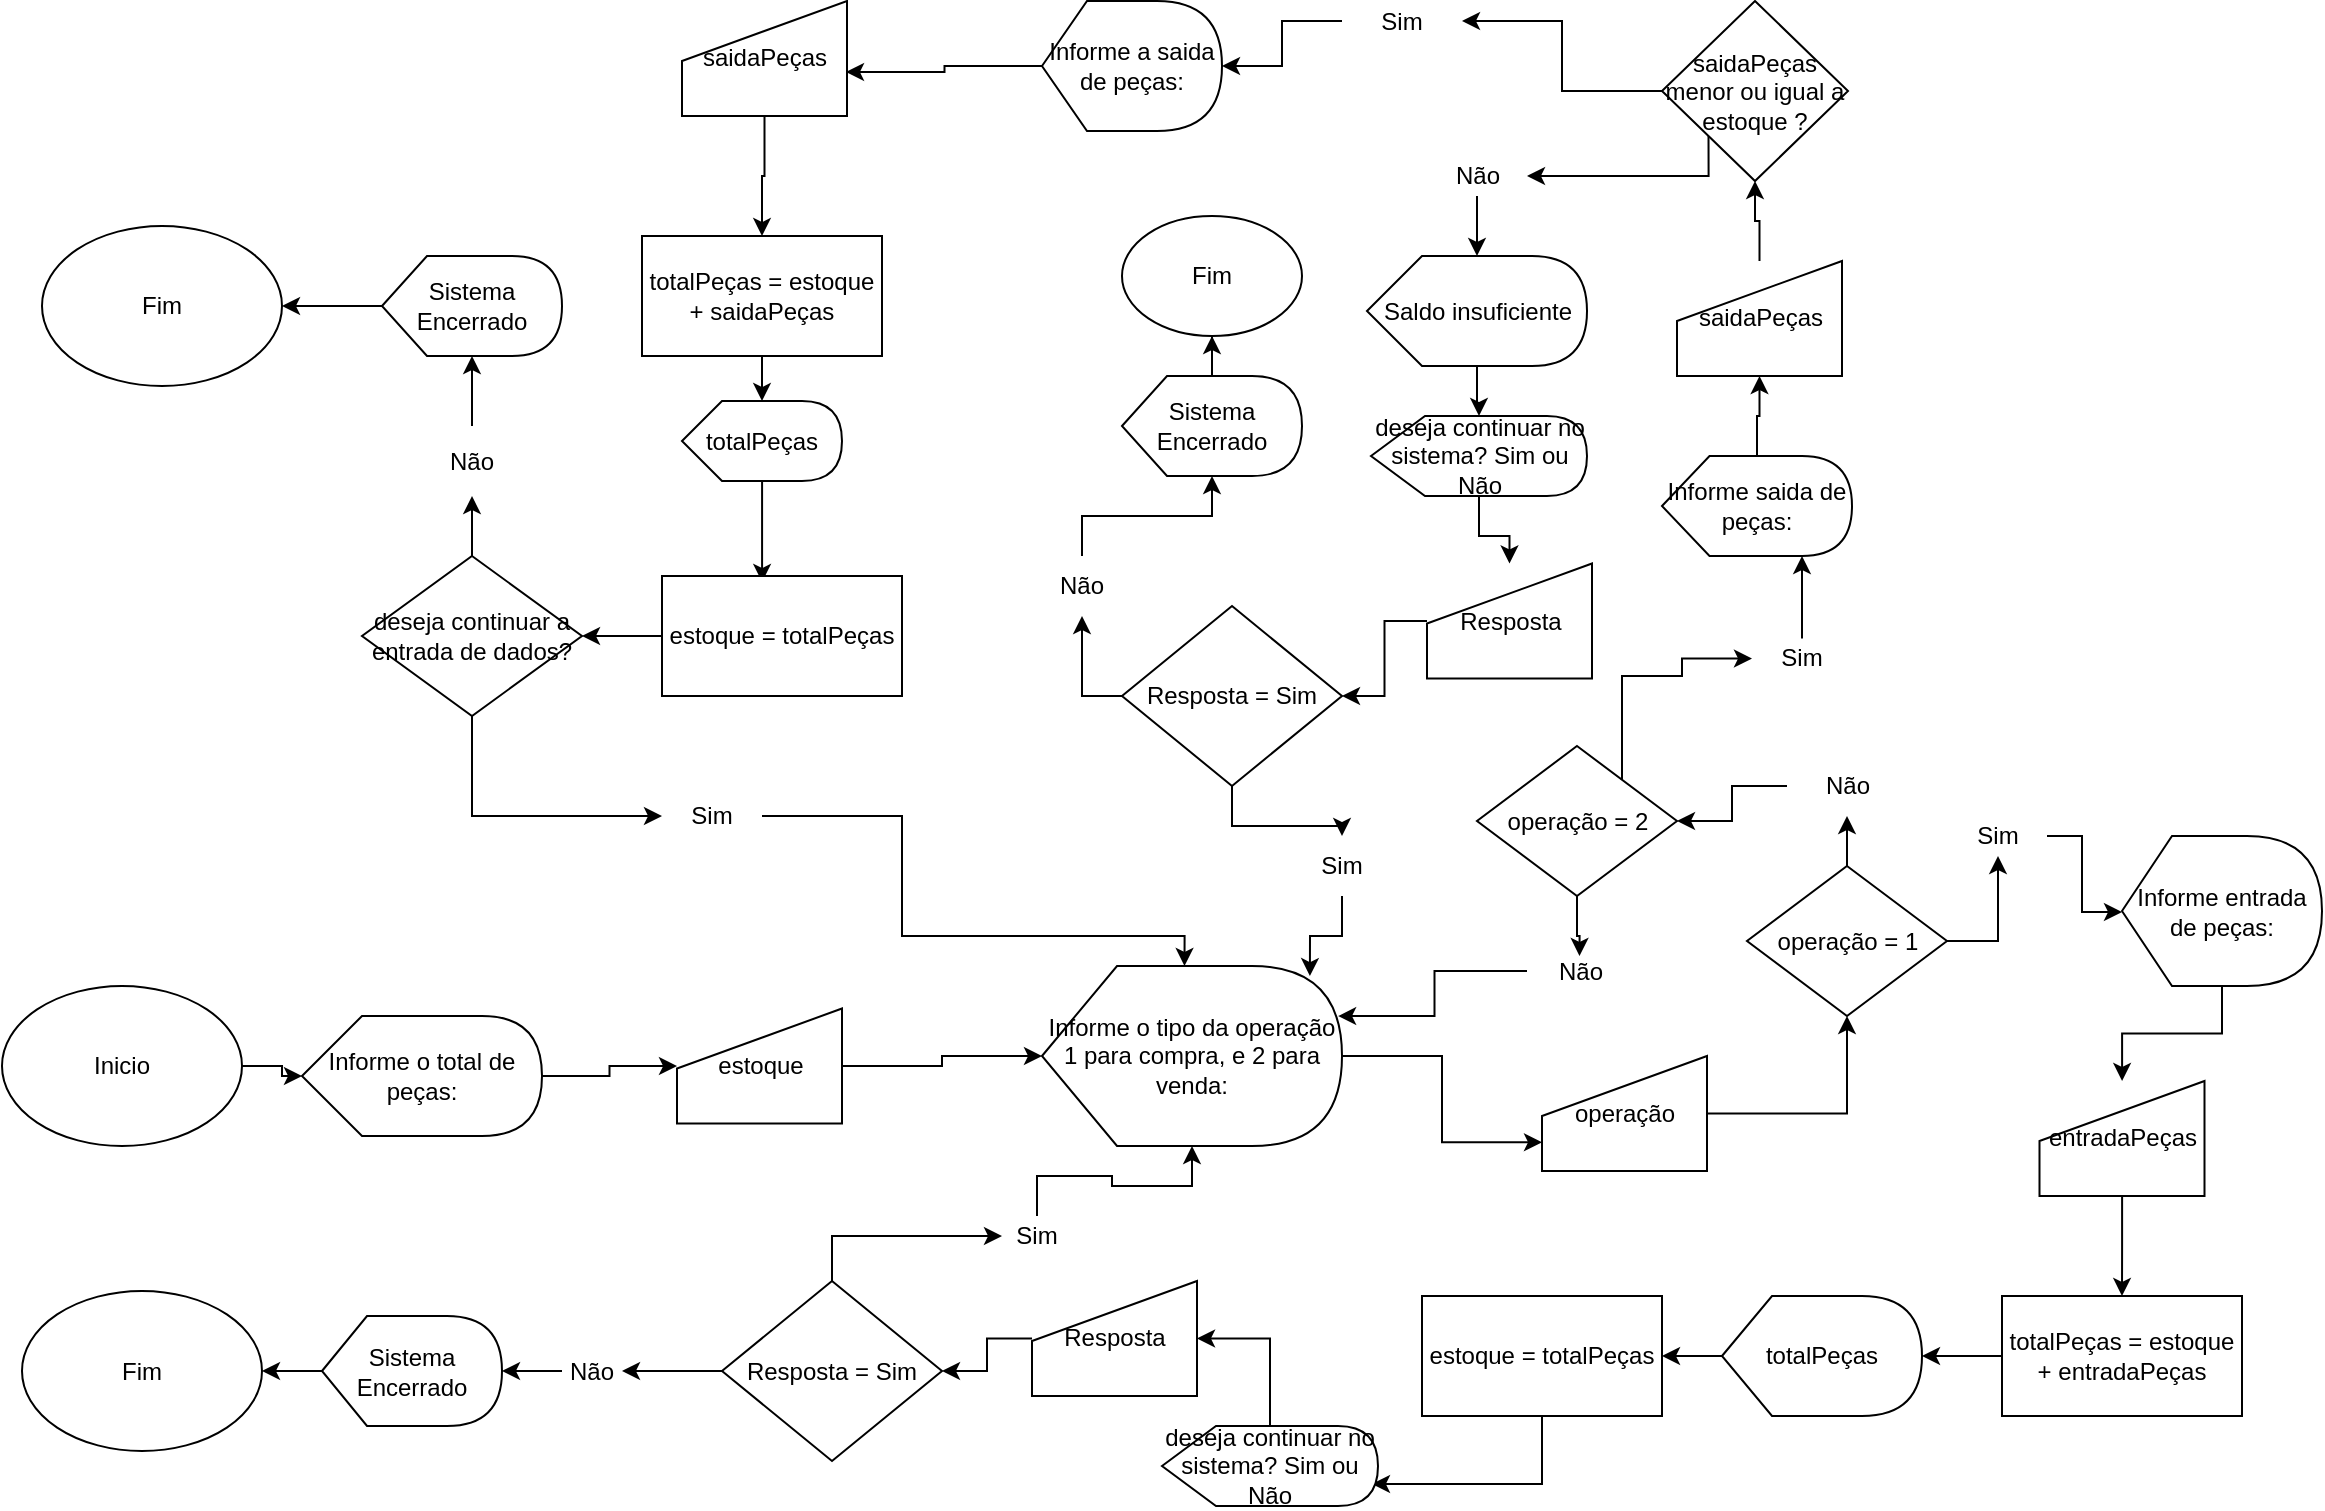 <mxfile version="21.3.2" type="github">
  <diagram name="Page-1" id="j07GY_gyYiF8HBGQeezZ">
    <mxGraphModel dx="2284" dy="764" grid="1" gridSize="10" guides="1" tooltips="1" connect="1" arrows="1" fold="1" page="1" pageScale="1" pageWidth="850" pageHeight="1100" math="0" shadow="0">
      <root>
        <mxCell id="0" />
        <mxCell id="1" parent="0" />
        <mxCell id="sDj9kn_7Rwe8Wl8EiFnK-6" style="edgeStyle=orthogonalEdgeStyle;rounded=0;orthogonalLoop=1;jettySize=auto;html=1;" parent="1" source="sDj9kn_7Rwe8Wl8EiFnK-1" target="sDj9kn_7Rwe8Wl8EiFnK-5" edge="1">
          <mxGeometry relative="1" as="geometry" />
        </mxCell>
        <mxCell id="sDj9kn_7Rwe8Wl8EiFnK-1" value="Inicio" style="ellipse;whiteSpace=wrap;html=1;" parent="1" vertex="1">
          <mxGeometry x="-320" y="515" width="120" height="80" as="geometry" />
        </mxCell>
        <mxCell id="FflP55y6rU6EXaaXwNkY-34" style="edgeStyle=orthogonalEdgeStyle;rounded=0;orthogonalLoop=1;jettySize=auto;html=1;" edge="1" parent="1" source="sDj9kn_7Rwe8Wl8EiFnK-5" target="FflP55y6rU6EXaaXwNkY-31">
          <mxGeometry relative="1" as="geometry" />
        </mxCell>
        <mxCell id="sDj9kn_7Rwe8Wl8EiFnK-5" value="Informe o total de peças:" style="shape=display;whiteSpace=wrap;html=1;" parent="1" vertex="1">
          <mxGeometry x="-170" y="530" width="120" height="60" as="geometry" />
        </mxCell>
        <mxCell id="FflP55y6rU6EXaaXwNkY-29" style="edgeStyle=orthogonalEdgeStyle;rounded=0;orthogonalLoop=1;jettySize=auto;html=1;entryX=0;entryY=0.75;entryDx=0;entryDy=0;" edge="1" parent="1" source="sDj9kn_7Rwe8Wl8EiFnK-8" target="FflP55y6rU6EXaaXwNkY-28">
          <mxGeometry relative="1" as="geometry" />
        </mxCell>
        <mxCell id="sDj9kn_7Rwe8Wl8EiFnK-8" value="Informe o tipo da operação 1 para compra, e 2 para venda:" style="shape=display;whiteSpace=wrap;html=1;" parent="1" vertex="1">
          <mxGeometry x="200" y="505" width="150" height="90" as="geometry" />
        </mxCell>
        <mxCell id="sDj9kn_7Rwe8Wl8EiFnK-31" style="edgeStyle=orthogonalEdgeStyle;rounded=0;orthogonalLoop=1;jettySize=auto;html=1;" parent="1" source="sDj9kn_7Rwe8Wl8EiFnK-21" target="sDj9kn_7Rwe8Wl8EiFnK-22" edge="1">
          <mxGeometry relative="1" as="geometry">
            <Array as="points">
              <mxPoint x="720" y="440" />
              <mxPoint x="720" y="478" />
            </Array>
          </mxGeometry>
        </mxCell>
        <mxCell id="FflP55y6rU6EXaaXwNkY-13" style="edgeStyle=orthogonalEdgeStyle;rounded=0;orthogonalLoop=1;jettySize=auto;html=1;" edge="1" parent="1" source="sDj9kn_7Rwe8Wl8EiFnK-12" target="sDj9kn_7Rwe8Wl8EiFnK-39">
          <mxGeometry relative="1" as="geometry" />
        </mxCell>
        <mxCell id="sDj9kn_7Rwe8Wl8EiFnK-12" value="operação = 1" style="rhombus;whiteSpace=wrap;html=1;" parent="1" vertex="1">
          <mxGeometry x="552.5" y="455" width="100" height="75" as="geometry" />
        </mxCell>
        <mxCell id="FflP55y6rU6EXaaXwNkY-26" style="edgeStyle=orthogonalEdgeStyle;rounded=0;orthogonalLoop=1;jettySize=auto;html=1;" edge="1" parent="1" source="sDj9kn_7Rwe8Wl8EiFnK-22" target="FflP55y6rU6EXaaXwNkY-24">
          <mxGeometry relative="1" as="geometry" />
        </mxCell>
        <mxCell id="sDj9kn_7Rwe8Wl8EiFnK-22" value="Informe entrada de peças:" style="shape=display;whiteSpace=wrap;html=1;" parent="1" vertex="1">
          <mxGeometry x="740" y="440" width="100" height="75" as="geometry" />
        </mxCell>
        <mxCell id="sDj9kn_7Rwe8Wl8EiFnK-29" style="edgeStyle=orthogonalEdgeStyle;rounded=0;orthogonalLoop=1;jettySize=auto;html=1;" parent="1" source="sDj9kn_7Rwe8Wl8EiFnK-25" target="sDj9kn_7Rwe8Wl8EiFnK-27" edge="1">
          <mxGeometry relative="1" as="geometry" />
        </mxCell>
        <mxCell id="sDj9kn_7Rwe8Wl8EiFnK-25" value="totalPeças = estoque + entradaPeças" style="rounded=0;whiteSpace=wrap;html=1;" parent="1" vertex="1">
          <mxGeometry x="680" y="670" width="120" height="60" as="geometry" />
        </mxCell>
        <mxCell id="sDj9kn_7Rwe8Wl8EiFnK-50" style="edgeStyle=orthogonalEdgeStyle;rounded=0;orthogonalLoop=1;jettySize=auto;html=1;" parent="1" source="sDj9kn_7Rwe8Wl8EiFnK-27" target="sDj9kn_7Rwe8Wl8EiFnK-49" edge="1">
          <mxGeometry relative="1" as="geometry" />
        </mxCell>
        <mxCell id="sDj9kn_7Rwe8Wl8EiFnK-27" value="totalPeças" style="shape=display;whiteSpace=wrap;html=1;" parent="1" vertex="1">
          <mxGeometry x="540" y="670" width="100" height="60" as="geometry" />
        </mxCell>
        <mxCell id="sDj9kn_7Rwe8Wl8EiFnK-37" value="" style="edgeStyle=orthogonalEdgeStyle;rounded=0;orthogonalLoop=1;jettySize=auto;html=1;" parent="1" source="sDj9kn_7Rwe8Wl8EiFnK-12" target="sDj9kn_7Rwe8Wl8EiFnK-21" edge="1">
          <mxGeometry relative="1" as="geometry">
            <mxPoint x="565" y="315" as="sourcePoint" />
            <mxPoint x="690" y="315" as="targetPoint" />
            <Array as="points">
              <mxPoint x="678" y="493" />
            </Array>
          </mxGeometry>
        </mxCell>
        <mxCell id="sDj9kn_7Rwe8Wl8EiFnK-21" value="Sim" style="text;html=1;strokeColor=none;fillColor=none;align=center;verticalAlign=middle;whiteSpace=wrap;rounded=0;" parent="1" vertex="1">
          <mxGeometry x="652.5" y="430" width="50" height="20" as="geometry" />
        </mxCell>
        <mxCell id="FflP55y6rU6EXaaXwNkY-14" style="edgeStyle=orthogonalEdgeStyle;rounded=0;orthogonalLoop=1;jettySize=auto;html=1;" edge="1" parent="1" source="sDj9kn_7Rwe8Wl8EiFnK-39" target="FflP55y6rU6EXaaXwNkY-3">
          <mxGeometry relative="1" as="geometry" />
        </mxCell>
        <mxCell id="sDj9kn_7Rwe8Wl8EiFnK-39" value="Não" style="text;html=1;strokeColor=none;fillColor=none;align=center;verticalAlign=middle;whiteSpace=wrap;rounded=0;" parent="1" vertex="1">
          <mxGeometry x="572.5" y="400" width="60" height="30" as="geometry" />
        </mxCell>
        <mxCell id="FflP55y6rU6EXaaXwNkY-23" style="edgeStyle=orthogonalEdgeStyle;rounded=0;orthogonalLoop=1;jettySize=auto;html=1;" edge="1" parent="1" source="sDj9kn_7Rwe8Wl8EiFnK-41" target="FflP55y6rU6EXaaXwNkY-21">
          <mxGeometry relative="1" as="geometry" />
        </mxCell>
        <mxCell id="sDj9kn_7Rwe8Wl8EiFnK-41" value="Informe saida de peças:" style="shape=display;whiteSpace=wrap;html=1;" parent="1" vertex="1">
          <mxGeometry x="510" y="250" width="95" height="50" as="geometry" />
        </mxCell>
        <mxCell id="sDj9kn_7Rwe8Wl8EiFnK-63" style="edgeStyle=orthogonalEdgeStyle;rounded=0;orthogonalLoop=1;jettySize=auto;html=1;exitX=0;exitY=1;exitDx=0;exitDy=0;" parent="1" source="sDj9kn_7Rwe8Wl8EiFnK-46" target="sDj9kn_7Rwe8Wl8EiFnK-62" edge="1">
          <mxGeometry relative="1" as="geometry">
            <Array as="points">
              <mxPoint x="533" y="110" />
              <mxPoint x="420" y="110" />
            </Array>
          </mxGeometry>
        </mxCell>
        <mxCell id="sDj9kn_7Rwe8Wl8EiFnK-69" style="edgeStyle=orthogonalEdgeStyle;rounded=0;orthogonalLoop=1;jettySize=auto;html=1;" parent="1" source="sDj9kn_7Rwe8Wl8EiFnK-46" target="sDj9kn_7Rwe8Wl8EiFnK-68" edge="1">
          <mxGeometry relative="1" as="geometry" />
        </mxCell>
        <mxCell id="sDj9kn_7Rwe8Wl8EiFnK-46" value="saidaPeças menor ou igual a estoque ?" style="rhombus;whiteSpace=wrap;html=1;" parent="1" vertex="1">
          <mxGeometry x="510" y="22.5" width="93" height="90" as="geometry" />
        </mxCell>
        <mxCell id="sDj9kn_7Rwe8Wl8EiFnK-121" style="edgeStyle=orthogonalEdgeStyle;rounded=0;orthogonalLoop=1;jettySize=auto;html=1;entryX=0.972;entryY=0.725;entryDx=0;entryDy=0;entryPerimeter=0;" parent="1" source="sDj9kn_7Rwe8Wl8EiFnK-49" target="sDj9kn_7Rwe8Wl8EiFnK-120" edge="1">
          <mxGeometry relative="1" as="geometry">
            <Array as="points">
              <mxPoint x="450" y="764" />
            </Array>
          </mxGeometry>
        </mxCell>
        <mxCell id="sDj9kn_7Rwe8Wl8EiFnK-49" value="estoque = totalPeças" style="rounded=0;whiteSpace=wrap;html=1;" parent="1" vertex="1">
          <mxGeometry x="390" y="670" width="120" height="60" as="geometry" />
        </mxCell>
        <mxCell id="sDj9kn_7Rwe8Wl8EiFnK-55" style="edgeStyle=orthogonalEdgeStyle;rounded=0;orthogonalLoop=1;jettySize=auto;html=1;" parent="1" source="sDj9kn_7Rwe8Wl8EiFnK-51" target="sDj9kn_7Rwe8Wl8EiFnK-54" edge="1">
          <mxGeometry relative="1" as="geometry">
            <Array as="points">
              <mxPoint x="95" y="640" />
            </Array>
          </mxGeometry>
        </mxCell>
        <mxCell id="sDj9kn_7Rwe8Wl8EiFnK-59" style="edgeStyle=orthogonalEdgeStyle;rounded=0;orthogonalLoop=1;jettySize=auto;html=1;entryX=1;entryY=0.5;entryDx=0;entryDy=0;" parent="1" source="sDj9kn_7Rwe8Wl8EiFnK-51" target="sDj9kn_7Rwe8Wl8EiFnK-57" edge="1">
          <mxGeometry relative="1" as="geometry" />
        </mxCell>
        <mxCell id="sDj9kn_7Rwe8Wl8EiFnK-51" value="Resposta = Sim" style="rhombus;whiteSpace=wrap;html=1;rounded=0;" parent="1" vertex="1">
          <mxGeometry x="40" y="662.5" width="110" height="90" as="geometry" />
        </mxCell>
        <mxCell id="sDj9kn_7Rwe8Wl8EiFnK-56" style="edgeStyle=orthogonalEdgeStyle;rounded=0;orthogonalLoop=1;jettySize=auto;html=1;" parent="1" source="sDj9kn_7Rwe8Wl8EiFnK-54" target="sDj9kn_7Rwe8Wl8EiFnK-8" edge="1">
          <mxGeometry relative="1" as="geometry" />
        </mxCell>
        <mxCell id="sDj9kn_7Rwe8Wl8EiFnK-54" value="Sim" style="text;html=1;strokeColor=none;fillColor=none;align=center;verticalAlign=middle;whiteSpace=wrap;rounded=0;" parent="1" vertex="1">
          <mxGeometry x="180" y="630" width="35" height="20" as="geometry" />
        </mxCell>
        <mxCell id="sDj9kn_7Rwe8Wl8EiFnK-61" style="edgeStyle=orthogonalEdgeStyle;rounded=0;orthogonalLoop=1;jettySize=auto;html=1;" parent="1" source="sDj9kn_7Rwe8Wl8EiFnK-57" target="sDj9kn_7Rwe8Wl8EiFnK-60" edge="1">
          <mxGeometry relative="1" as="geometry" />
        </mxCell>
        <mxCell id="sDj9kn_7Rwe8Wl8EiFnK-57" value="Não" style="text;html=1;strokeColor=none;fillColor=none;align=center;verticalAlign=middle;whiteSpace=wrap;rounded=0;" parent="1" vertex="1">
          <mxGeometry x="-40" y="697.5" width="30" height="20" as="geometry" />
        </mxCell>
        <mxCell id="sDj9kn_7Rwe8Wl8EiFnK-92" style="edgeStyle=orthogonalEdgeStyle;rounded=0;orthogonalLoop=1;jettySize=auto;html=1;" parent="1" source="sDj9kn_7Rwe8Wl8EiFnK-60" target="sDj9kn_7Rwe8Wl8EiFnK-91" edge="1">
          <mxGeometry relative="1" as="geometry" />
        </mxCell>
        <mxCell id="sDj9kn_7Rwe8Wl8EiFnK-60" value="Sistema Encerrado" style="shape=display;whiteSpace=wrap;html=1;" parent="1" vertex="1">
          <mxGeometry x="-160" y="680" width="90" height="55" as="geometry" />
        </mxCell>
        <mxCell id="sDj9kn_7Rwe8Wl8EiFnK-67" style="edgeStyle=orthogonalEdgeStyle;rounded=0;orthogonalLoop=1;jettySize=auto;html=1;" parent="1" source="sDj9kn_7Rwe8Wl8EiFnK-62" target="sDj9kn_7Rwe8Wl8EiFnK-66" edge="1">
          <mxGeometry relative="1" as="geometry" />
        </mxCell>
        <mxCell id="sDj9kn_7Rwe8Wl8EiFnK-62" value="Não" style="text;html=1;strokeColor=none;fillColor=none;align=center;verticalAlign=middle;whiteSpace=wrap;rounded=0;" parent="1" vertex="1">
          <mxGeometry x="392.5" y="100" width="50" height="20" as="geometry" />
        </mxCell>
        <mxCell id="sDj9kn_7Rwe8Wl8EiFnK-127" style="edgeStyle=orthogonalEdgeStyle;rounded=0;orthogonalLoop=1;jettySize=auto;html=1;" parent="1" source="sDj9kn_7Rwe8Wl8EiFnK-66" target="sDj9kn_7Rwe8Wl8EiFnK-126" edge="1">
          <mxGeometry relative="1" as="geometry" />
        </mxCell>
        <mxCell id="sDj9kn_7Rwe8Wl8EiFnK-66" value="Saldo insuficiente" style="shape=display;whiteSpace=wrap;html=1;" parent="1" vertex="1">
          <mxGeometry x="362.5" y="150" width="110" height="55" as="geometry" />
        </mxCell>
        <mxCell id="sDj9kn_7Rwe8Wl8EiFnK-71" style="edgeStyle=orthogonalEdgeStyle;rounded=0;orthogonalLoop=1;jettySize=auto;html=1;" parent="1" source="sDj9kn_7Rwe8Wl8EiFnK-68" target="sDj9kn_7Rwe8Wl8EiFnK-70" edge="1">
          <mxGeometry relative="1" as="geometry" />
        </mxCell>
        <mxCell id="sDj9kn_7Rwe8Wl8EiFnK-68" value="Sim" style="text;html=1;strokeColor=none;fillColor=none;align=center;verticalAlign=middle;whiteSpace=wrap;rounded=0;" parent="1" vertex="1">
          <mxGeometry x="350" y="22.5" width="60" height="20" as="geometry" />
        </mxCell>
        <mxCell id="FflP55y6rU6EXaaXwNkY-36" style="edgeStyle=orthogonalEdgeStyle;rounded=0;orthogonalLoop=1;jettySize=auto;html=1;entryX=0.994;entryY=0.617;entryDx=0;entryDy=0;entryPerimeter=0;" edge="1" parent="1" source="sDj9kn_7Rwe8Wl8EiFnK-70" target="FflP55y6rU6EXaaXwNkY-35">
          <mxGeometry relative="1" as="geometry" />
        </mxCell>
        <mxCell id="sDj9kn_7Rwe8Wl8EiFnK-70" value="Informe a saida de peças:" style="shape=display;whiteSpace=wrap;html=1;" parent="1" vertex="1">
          <mxGeometry x="200" y="22.5" width="90" height="65" as="geometry" />
        </mxCell>
        <mxCell id="sDj9kn_7Rwe8Wl8EiFnK-77" style="edgeStyle=orthogonalEdgeStyle;rounded=0;orthogonalLoop=1;jettySize=auto;html=1;" parent="1" source="sDj9kn_7Rwe8Wl8EiFnK-74" target="sDj9kn_7Rwe8Wl8EiFnK-76" edge="1">
          <mxGeometry relative="1" as="geometry" />
        </mxCell>
        <mxCell id="sDj9kn_7Rwe8Wl8EiFnK-74" value="totalPeças = estoque + saidaPeças" style="rounded=0;whiteSpace=wrap;html=1;" parent="1" vertex="1">
          <mxGeometry y="140" width="120" height="60" as="geometry" />
        </mxCell>
        <mxCell id="sDj9kn_7Rwe8Wl8EiFnK-105" style="edgeStyle=orthogonalEdgeStyle;rounded=0;orthogonalLoop=1;jettySize=auto;html=1;entryX=0.417;entryY=0.05;entryDx=0;entryDy=0;entryPerimeter=0;" parent="1" source="sDj9kn_7Rwe8Wl8EiFnK-76" target="sDj9kn_7Rwe8Wl8EiFnK-78" edge="1">
          <mxGeometry relative="1" as="geometry" />
        </mxCell>
        <mxCell id="sDj9kn_7Rwe8Wl8EiFnK-76" value="totalPeças" style="shape=display;whiteSpace=wrap;html=1;" parent="1" vertex="1">
          <mxGeometry x="20" y="222.5" width="80" height="40" as="geometry" />
        </mxCell>
        <mxCell id="sDj9kn_7Rwe8Wl8EiFnK-81" style="edgeStyle=orthogonalEdgeStyle;rounded=0;orthogonalLoop=1;jettySize=auto;html=1;" parent="1" source="sDj9kn_7Rwe8Wl8EiFnK-78" target="sDj9kn_7Rwe8Wl8EiFnK-80" edge="1">
          <mxGeometry relative="1" as="geometry" />
        </mxCell>
        <mxCell id="sDj9kn_7Rwe8Wl8EiFnK-78" value="estoque = totalPeças" style="rounded=0;whiteSpace=wrap;html=1;" parent="1" vertex="1">
          <mxGeometry x="10" y="310" width="120" height="60" as="geometry" />
        </mxCell>
        <mxCell id="sDj9kn_7Rwe8Wl8EiFnK-84" style="edgeStyle=orthogonalEdgeStyle;rounded=0;orthogonalLoop=1;jettySize=auto;html=1;" parent="1" source="sDj9kn_7Rwe8Wl8EiFnK-80" target="sDj9kn_7Rwe8Wl8EiFnK-82" edge="1">
          <mxGeometry relative="1" as="geometry">
            <Array as="points">
              <mxPoint x="-85" y="430" />
            </Array>
          </mxGeometry>
        </mxCell>
        <mxCell id="sDj9kn_7Rwe8Wl8EiFnK-99" style="edgeStyle=orthogonalEdgeStyle;rounded=0;orthogonalLoop=1;jettySize=auto;html=1;" parent="1" source="sDj9kn_7Rwe8Wl8EiFnK-80" target="sDj9kn_7Rwe8Wl8EiFnK-83" edge="1">
          <mxGeometry relative="1" as="geometry" />
        </mxCell>
        <mxCell id="sDj9kn_7Rwe8Wl8EiFnK-80" value="deseja continuar a entrada de dados?" style="rhombus;whiteSpace=wrap;html=1;" parent="1" vertex="1">
          <mxGeometry x="-140" y="300" width="110" height="80" as="geometry" />
        </mxCell>
        <mxCell id="sDj9kn_7Rwe8Wl8EiFnK-85" style="edgeStyle=orthogonalEdgeStyle;rounded=0;orthogonalLoop=1;jettySize=auto;html=1;entryX=0;entryY=0;entryDx=71.25;entryDy=0;entryPerimeter=0;" parent="1" source="sDj9kn_7Rwe8Wl8EiFnK-82" target="sDj9kn_7Rwe8Wl8EiFnK-8" edge="1">
          <mxGeometry relative="1" as="geometry">
            <Array as="points">
              <mxPoint x="130" y="430" />
              <mxPoint x="130" y="490" />
              <mxPoint x="271" y="490" />
            </Array>
          </mxGeometry>
        </mxCell>
        <mxCell id="sDj9kn_7Rwe8Wl8EiFnK-82" value="Sim" style="text;html=1;strokeColor=none;fillColor=none;align=center;verticalAlign=middle;whiteSpace=wrap;rounded=0;" parent="1" vertex="1">
          <mxGeometry x="10" y="420" width="50" height="20" as="geometry" />
        </mxCell>
        <mxCell id="sDj9kn_7Rwe8Wl8EiFnK-90" style="edgeStyle=orthogonalEdgeStyle;rounded=0;orthogonalLoop=1;jettySize=auto;html=1;" parent="1" source="sDj9kn_7Rwe8Wl8EiFnK-83" target="sDj9kn_7Rwe8Wl8EiFnK-89" edge="1">
          <mxGeometry relative="1" as="geometry" />
        </mxCell>
        <mxCell id="sDj9kn_7Rwe8Wl8EiFnK-83" value="Não" style="text;html=1;strokeColor=none;fillColor=none;align=center;verticalAlign=middle;whiteSpace=wrap;rounded=0;" parent="1" vertex="1">
          <mxGeometry x="-105" y="235" width="40" height="35" as="geometry" />
        </mxCell>
        <mxCell id="sDj9kn_7Rwe8Wl8EiFnK-94" style="edgeStyle=orthogonalEdgeStyle;rounded=0;orthogonalLoop=1;jettySize=auto;html=1;" parent="1" source="sDj9kn_7Rwe8Wl8EiFnK-89" target="sDj9kn_7Rwe8Wl8EiFnK-93" edge="1">
          <mxGeometry relative="1" as="geometry" />
        </mxCell>
        <mxCell id="sDj9kn_7Rwe8Wl8EiFnK-89" value="Sistema Encerrado" style="shape=display;whiteSpace=wrap;html=1;" parent="1" vertex="1">
          <mxGeometry x="-130" y="150" width="90" height="50" as="geometry" />
        </mxCell>
        <mxCell id="sDj9kn_7Rwe8Wl8EiFnK-91" value="Fim" style="ellipse;whiteSpace=wrap;html=1;" parent="1" vertex="1">
          <mxGeometry x="-310" y="667.5" width="120" height="80" as="geometry" />
        </mxCell>
        <mxCell id="sDj9kn_7Rwe8Wl8EiFnK-93" value="Fim" style="ellipse;whiteSpace=wrap;html=1;" parent="1" vertex="1">
          <mxGeometry x="-300" y="135" width="120" height="80" as="geometry" />
        </mxCell>
        <mxCell id="sDj9kn_7Rwe8Wl8EiFnK-113" style="edgeStyle=orthogonalEdgeStyle;rounded=0;orthogonalLoop=1;jettySize=auto;html=1;" parent="1" source="sDj9kn_7Rwe8Wl8EiFnK-106" target="sDj9kn_7Rwe8Wl8EiFnK-112" edge="1">
          <mxGeometry relative="1" as="geometry" />
        </mxCell>
        <mxCell id="sDj9kn_7Rwe8Wl8EiFnK-106" value="Não" style="text;html=1;strokeColor=none;fillColor=none;align=center;verticalAlign=middle;whiteSpace=wrap;rounded=0;" parent="1" vertex="1">
          <mxGeometry x="190" y="300" width="60" height="30" as="geometry" />
        </mxCell>
        <mxCell id="sDj9kn_7Rwe8Wl8EiFnK-109" style="edgeStyle=orthogonalEdgeStyle;rounded=0;orthogonalLoop=1;jettySize=auto;html=1;entryX=0.893;entryY=0.056;entryDx=0;entryDy=0;entryPerimeter=0;" parent="1" source="sDj9kn_7Rwe8Wl8EiFnK-107" target="sDj9kn_7Rwe8Wl8EiFnK-8" edge="1">
          <mxGeometry relative="1" as="geometry" />
        </mxCell>
        <mxCell id="sDj9kn_7Rwe8Wl8EiFnK-107" value="Sim" style="text;html=1;strokeColor=none;fillColor=none;align=center;verticalAlign=middle;whiteSpace=wrap;rounded=0;" parent="1" vertex="1">
          <mxGeometry x="320" y="440" width="60" height="30" as="geometry" />
        </mxCell>
        <mxCell id="sDj9kn_7Rwe8Wl8EiFnK-118" style="edgeStyle=orthogonalEdgeStyle;rounded=0;orthogonalLoop=1;jettySize=auto;html=1;" parent="1" source="sDj9kn_7Rwe8Wl8EiFnK-112" target="sDj9kn_7Rwe8Wl8EiFnK-117" edge="1">
          <mxGeometry relative="1" as="geometry" />
        </mxCell>
        <mxCell id="sDj9kn_7Rwe8Wl8EiFnK-112" value="Sistema Encerrado" style="shape=display;whiteSpace=wrap;html=1;" parent="1" vertex="1">
          <mxGeometry x="240" y="210" width="90" height="50" as="geometry" />
        </mxCell>
        <mxCell id="sDj9kn_7Rwe8Wl8EiFnK-117" value="Fim" style="ellipse;whiteSpace=wrap;html=1;" parent="1" vertex="1">
          <mxGeometry x="240" y="130" width="90" height="60" as="geometry" />
        </mxCell>
        <mxCell id="sDj9kn_7Rwe8Wl8EiFnK-124" style="edgeStyle=orthogonalEdgeStyle;rounded=0;orthogonalLoop=1;jettySize=auto;html=1;entryX=1;entryY=0.5;entryDx=0;entryDy=0;" parent="1" source="sDj9kn_7Rwe8Wl8EiFnK-120" target="sDj9kn_7Rwe8Wl8EiFnK-123" edge="1">
          <mxGeometry relative="1" as="geometry" />
        </mxCell>
        <mxCell id="sDj9kn_7Rwe8Wl8EiFnK-120" value="deseja continuar no sistema? Sim ou Não" style="shape=display;whiteSpace=wrap;html=1;" parent="1" vertex="1">
          <mxGeometry x="260" y="735" width="108" height="40" as="geometry" />
        </mxCell>
        <mxCell id="sDj9kn_7Rwe8Wl8EiFnK-125" style="edgeStyle=orthogonalEdgeStyle;rounded=0;orthogonalLoop=1;jettySize=auto;html=1;entryX=1;entryY=0.5;entryDx=0;entryDy=0;" parent="1" source="sDj9kn_7Rwe8Wl8EiFnK-123" target="sDj9kn_7Rwe8Wl8EiFnK-51" edge="1">
          <mxGeometry relative="1" as="geometry" />
        </mxCell>
        <mxCell id="sDj9kn_7Rwe8Wl8EiFnK-123" value="Resposta" style="shape=manualInput;whiteSpace=wrap;html=1;" parent="1" vertex="1">
          <mxGeometry x="195" y="662.5" width="82.5" height="57.5" as="geometry" />
        </mxCell>
        <mxCell id="sDj9kn_7Rwe8Wl8EiFnK-129" style="edgeStyle=orthogonalEdgeStyle;rounded=0;orthogonalLoop=1;jettySize=auto;html=1;" parent="1" source="sDj9kn_7Rwe8Wl8EiFnK-126" target="sDj9kn_7Rwe8Wl8EiFnK-128" edge="1">
          <mxGeometry relative="1" as="geometry" />
        </mxCell>
        <mxCell id="sDj9kn_7Rwe8Wl8EiFnK-126" value="deseja continuar no sistema? Sim ou Não" style="shape=display;whiteSpace=wrap;html=1;" parent="1" vertex="1">
          <mxGeometry x="364.5" y="230" width="108" height="40" as="geometry" />
        </mxCell>
        <mxCell id="sDj9kn_7Rwe8Wl8EiFnK-131" style="edgeStyle=orthogonalEdgeStyle;rounded=0;orthogonalLoop=1;jettySize=auto;html=1;" parent="1" source="sDj9kn_7Rwe8Wl8EiFnK-128" target="sDj9kn_7Rwe8Wl8EiFnK-130" edge="1">
          <mxGeometry relative="1" as="geometry" />
        </mxCell>
        <mxCell id="sDj9kn_7Rwe8Wl8EiFnK-128" value="Resposta" style="shape=manualInput;whiteSpace=wrap;html=1;" parent="1" vertex="1">
          <mxGeometry x="392.5" y="303.75" width="82.5" height="57.5" as="geometry" />
        </mxCell>
        <mxCell id="sDj9kn_7Rwe8Wl8EiFnK-132" style="edgeStyle=orthogonalEdgeStyle;rounded=0;orthogonalLoop=1;jettySize=auto;html=1;" parent="1" source="sDj9kn_7Rwe8Wl8EiFnK-130" target="sDj9kn_7Rwe8Wl8EiFnK-107" edge="1">
          <mxGeometry relative="1" as="geometry" />
        </mxCell>
        <mxCell id="sDj9kn_7Rwe8Wl8EiFnK-133" style="edgeStyle=orthogonalEdgeStyle;rounded=0;orthogonalLoop=1;jettySize=auto;html=1;" parent="1" source="sDj9kn_7Rwe8Wl8EiFnK-130" target="sDj9kn_7Rwe8Wl8EiFnK-106" edge="1">
          <mxGeometry relative="1" as="geometry">
            <Array as="points">
              <mxPoint x="220" y="370" />
            </Array>
          </mxGeometry>
        </mxCell>
        <mxCell id="sDj9kn_7Rwe8Wl8EiFnK-130" value="Resposta = Sim" style="rhombus;whiteSpace=wrap;html=1;rounded=0;" parent="1" vertex="1">
          <mxGeometry x="240" y="325" width="110" height="90" as="geometry" />
        </mxCell>
        <mxCell id="FflP55y6rU6EXaaXwNkY-15" style="edgeStyle=orthogonalEdgeStyle;rounded=0;orthogonalLoop=1;jettySize=auto;html=1;entryX=0;entryY=0.5;entryDx=0;entryDy=0;" edge="1" parent="1" source="FflP55y6rU6EXaaXwNkY-3" target="FflP55y6rU6EXaaXwNkY-5">
          <mxGeometry relative="1" as="geometry">
            <mxPoint x="570" y="350" as="targetPoint" />
            <Array as="points">
              <mxPoint x="490" y="360" />
              <mxPoint x="520" y="360" />
              <mxPoint x="520" y="351" />
            </Array>
          </mxGeometry>
        </mxCell>
        <mxCell id="FflP55y6rU6EXaaXwNkY-18" style="edgeStyle=orthogonalEdgeStyle;rounded=0;orthogonalLoop=1;jettySize=auto;html=1;entryX=0.5;entryY=0;entryDx=0;entryDy=0;" edge="1" parent="1" source="FflP55y6rU6EXaaXwNkY-3" target="FflP55y6rU6EXaaXwNkY-17">
          <mxGeometry relative="1" as="geometry" />
        </mxCell>
        <mxCell id="FflP55y6rU6EXaaXwNkY-3" value="operação = 2" style="rhombus;whiteSpace=wrap;html=1;" vertex="1" parent="1">
          <mxGeometry x="417.5" y="395" width="100" height="75" as="geometry" />
        </mxCell>
        <mxCell id="FflP55y6rU6EXaaXwNkY-7" style="edgeStyle=orthogonalEdgeStyle;rounded=0;orthogonalLoop=1;jettySize=auto;html=1;entryX=0;entryY=0;entryDx=70;entryDy=50;entryPerimeter=0;" edge="1" parent="1" source="FflP55y6rU6EXaaXwNkY-5" target="sDj9kn_7Rwe8Wl8EiFnK-41">
          <mxGeometry relative="1" as="geometry" />
        </mxCell>
        <mxCell id="FflP55y6rU6EXaaXwNkY-5" value="Sim" style="text;html=1;strokeColor=none;fillColor=none;align=center;verticalAlign=middle;whiteSpace=wrap;rounded=0;" vertex="1" parent="1">
          <mxGeometry x="555" y="341.25" width="50" height="20" as="geometry" />
        </mxCell>
        <mxCell id="FflP55y6rU6EXaaXwNkY-19" style="edgeStyle=orthogonalEdgeStyle;rounded=0;orthogonalLoop=1;jettySize=auto;html=1;entryX=0.987;entryY=0.278;entryDx=0;entryDy=0;entryPerimeter=0;" edge="1" parent="1" source="FflP55y6rU6EXaaXwNkY-17" target="sDj9kn_7Rwe8Wl8EiFnK-8">
          <mxGeometry relative="1" as="geometry" />
        </mxCell>
        <mxCell id="FflP55y6rU6EXaaXwNkY-17" value="Não" style="text;html=1;strokeColor=none;fillColor=none;align=center;verticalAlign=middle;whiteSpace=wrap;rounded=0;" vertex="1" parent="1">
          <mxGeometry x="442.5" y="500" width="52.5" height="15" as="geometry" />
        </mxCell>
        <mxCell id="FflP55y6rU6EXaaXwNkY-22" style="edgeStyle=orthogonalEdgeStyle;rounded=0;orthogonalLoop=1;jettySize=auto;html=1;" edge="1" parent="1" source="FflP55y6rU6EXaaXwNkY-21" target="sDj9kn_7Rwe8Wl8EiFnK-46">
          <mxGeometry relative="1" as="geometry" />
        </mxCell>
        <mxCell id="FflP55y6rU6EXaaXwNkY-21" value="saidaPeças" style="shape=manualInput;whiteSpace=wrap;html=1;" vertex="1" parent="1">
          <mxGeometry x="517.5" y="152.5" width="82.5" height="57.5" as="geometry" />
        </mxCell>
        <mxCell id="FflP55y6rU6EXaaXwNkY-25" style="edgeStyle=orthogonalEdgeStyle;rounded=0;orthogonalLoop=1;jettySize=auto;html=1;" edge="1" parent="1" source="FflP55y6rU6EXaaXwNkY-24" target="sDj9kn_7Rwe8Wl8EiFnK-25">
          <mxGeometry relative="1" as="geometry" />
        </mxCell>
        <mxCell id="FflP55y6rU6EXaaXwNkY-24" value="entradaPeças" style="shape=manualInput;whiteSpace=wrap;html=1;" vertex="1" parent="1">
          <mxGeometry x="698.75" y="562.5" width="82.5" height="57.5" as="geometry" />
        </mxCell>
        <mxCell id="FflP55y6rU6EXaaXwNkY-30" style="edgeStyle=orthogonalEdgeStyle;rounded=0;orthogonalLoop=1;jettySize=auto;html=1;" edge="1" parent="1" source="FflP55y6rU6EXaaXwNkY-28" target="sDj9kn_7Rwe8Wl8EiFnK-12">
          <mxGeometry relative="1" as="geometry" />
        </mxCell>
        <mxCell id="FflP55y6rU6EXaaXwNkY-28" value="operação" style="shape=manualInput;whiteSpace=wrap;html=1;" vertex="1" parent="1">
          <mxGeometry x="450" y="550" width="82.5" height="57.5" as="geometry" />
        </mxCell>
        <mxCell id="FflP55y6rU6EXaaXwNkY-33" style="edgeStyle=orthogonalEdgeStyle;rounded=0;orthogonalLoop=1;jettySize=auto;html=1;" edge="1" parent="1" source="FflP55y6rU6EXaaXwNkY-31" target="sDj9kn_7Rwe8Wl8EiFnK-8">
          <mxGeometry relative="1" as="geometry" />
        </mxCell>
        <mxCell id="FflP55y6rU6EXaaXwNkY-31" value="estoque" style="shape=manualInput;whiteSpace=wrap;html=1;" vertex="1" parent="1">
          <mxGeometry x="17.5" y="526.25" width="82.5" height="57.5" as="geometry" />
        </mxCell>
        <mxCell id="FflP55y6rU6EXaaXwNkY-37" style="edgeStyle=orthogonalEdgeStyle;rounded=0;orthogonalLoop=1;jettySize=auto;html=1;" edge="1" parent="1" source="FflP55y6rU6EXaaXwNkY-35" target="sDj9kn_7Rwe8Wl8EiFnK-74">
          <mxGeometry relative="1" as="geometry" />
        </mxCell>
        <mxCell id="FflP55y6rU6EXaaXwNkY-35" value="saidaPeças" style="shape=manualInput;whiteSpace=wrap;html=1;" vertex="1" parent="1">
          <mxGeometry x="20" y="22.5" width="82.5" height="57.5" as="geometry" />
        </mxCell>
      </root>
    </mxGraphModel>
  </diagram>
</mxfile>
